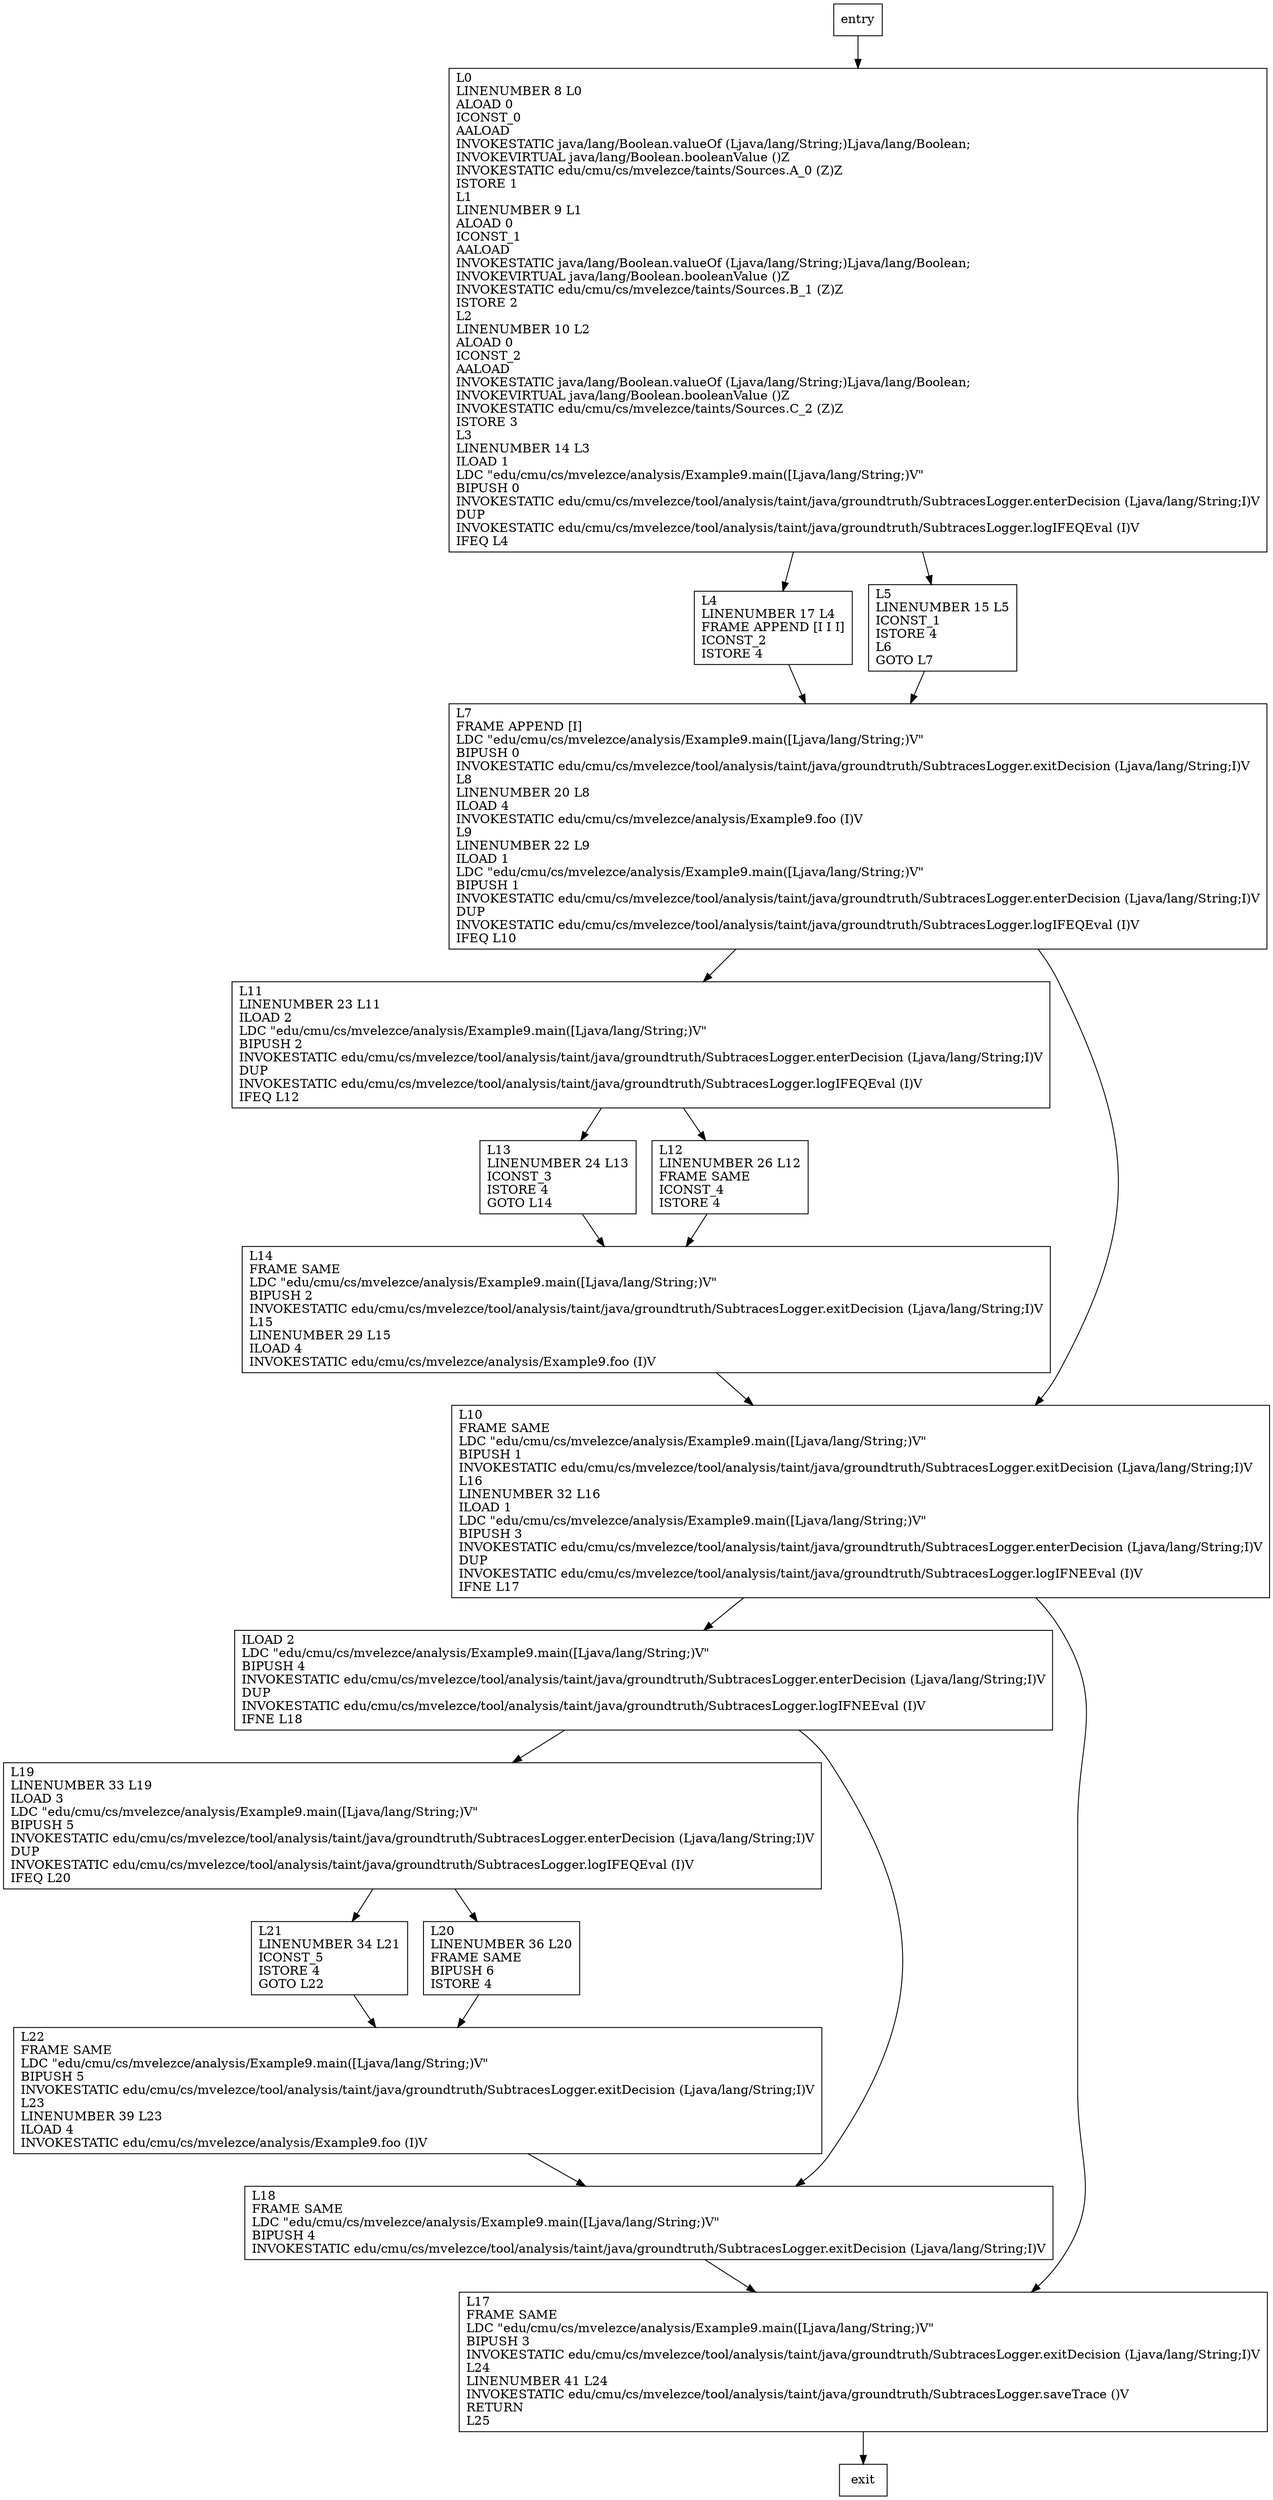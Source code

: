 digraph main {
node [shape=record];
1807159909 [label="ILOAD 2\lLDC \"edu/cmu/cs/mvelezce/analysis/Example9.main([Ljava/lang/String;)V\"\lBIPUSH 4\lINVOKESTATIC edu/cmu/cs/mvelezce/tool/analysis/taint/java/groundtruth/SubtracesLogger.enterDecision (Ljava/lang/String;I)V\lDUP\lINVOKESTATIC edu/cmu/cs/mvelezce/tool/analysis/taint/java/groundtruth/SubtracesLogger.logIFNEEval (I)V\lIFNE L18\l"];
1535482311 [label="L0\lLINENUMBER 8 L0\lALOAD 0\lICONST_0\lAALOAD\lINVOKESTATIC java/lang/Boolean.valueOf (Ljava/lang/String;)Ljava/lang/Boolean;\lINVOKEVIRTUAL java/lang/Boolean.booleanValue ()Z\lINVOKESTATIC edu/cmu/cs/mvelezce/taints/Sources.A_0 (Z)Z\lISTORE 1\lL1\lLINENUMBER 9 L1\lALOAD 0\lICONST_1\lAALOAD\lINVOKESTATIC java/lang/Boolean.valueOf (Ljava/lang/String;)Ljava/lang/Boolean;\lINVOKEVIRTUAL java/lang/Boolean.booleanValue ()Z\lINVOKESTATIC edu/cmu/cs/mvelezce/taints/Sources.B_1 (Z)Z\lISTORE 2\lL2\lLINENUMBER 10 L2\lALOAD 0\lICONST_2\lAALOAD\lINVOKESTATIC java/lang/Boolean.valueOf (Ljava/lang/String;)Ljava/lang/Boolean;\lINVOKEVIRTUAL java/lang/Boolean.booleanValue ()Z\lINVOKESTATIC edu/cmu/cs/mvelezce/taints/Sources.C_2 (Z)Z\lISTORE 3\lL3\lLINENUMBER 14 L3\lILOAD 1\lLDC \"edu/cmu/cs/mvelezce/analysis/Example9.main([Ljava/lang/String;)V\"\lBIPUSH 0\lINVOKESTATIC edu/cmu/cs/mvelezce/tool/analysis/taint/java/groundtruth/SubtracesLogger.enterDecision (Ljava/lang/String;I)V\lDUP\lINVOKESTATIC edu/cmu/cs/mvelezce/tool/analysis/taint/java/groundtruth/SubtracesLogger.logIFEQEval (I)V\lIFEQ L4\l"];
110770500 [label="L4\lLINENUMBER 17 L4\lFRAME APPEND [I I I]\lICONST_2\lISTORE 4\l"];
901225247 [label="L21\lLINENUMBER 34 L21\lICONST_5\lISTORE 4\lGOTO L22\l"];
375399219 [label="L13\lLINENUMBER 24 L13\lICONST_3\lISTORE 4\lGOTO L14\l"];
1233589293 [label="L7\lFRAME APPEND [I]\lLDC \"edu/cmu/cs/mvelezce/analysis/Example9.main([Ljava/lang/String;)V\"\lBIPUSH 0\lINVOKESTATIC edu/cmu/cs/mvelezce/tool/analysis/taint/java/groundtruth/SubtracesLogger.exitDecision (Ljava/lang/String;I)V\lL8\lLINENUMBER 20 L8\lILOAD 4\lINVOKESTATIC edu/cmu/cs/mvelezce/analysis/Example9.foo (I)V\lL9\lLINENUMBER 22 L9\lILOAD 1\lLDC \"edu/cmu/cs/mvelezce/analysis/Example9.main([Ljava/lang/String;)V\"\lBIPUSH 1\lINVOKESTATIC edu/cmu/cs/mvelezce/tool/analysis/taint/java/groundtruth/SubtracesLogger.enterDecision (Ljava/lang/String;I)V\lDUP\lINVOKESTATIC edu/cmu/cs/mvelezce/tool/analysis/taint/java/groundtruth/SubtracesLogger.logIFEQEval (I)V\lIFEQ L10\l"];
837409103 [label="L5\lLINENUMBER 15 L5\lICONST_1\lISTORE 4\lL6\lGOTO L7\l"];
1105683026 [label="L11\lLINENUMBER 23 L11\lILOAD 2\lLDC \"edu/cmu/cs/mvelezce/analysis/Example9.main([Ljava/lang/String;)V\"\lBIPUSH 2\lINVOKESTATIC edu/cmu/cs/mvelezce/tool/analysis/taint/java/groundtruth/SubtracesLogger.enterDecision (Ljava/lang/String;I)V\lDUP\lINVOKESTATIC edu/cmu/cs/mvelezce/tool/analysis/taint/java/groundtruth/SubtracesLogger.logIFEQEval (I)V\lIFEQ L12\l"];
114743324 [label="L14\lFRAME SAME\lLDC \"edu/cmu/cs/mvelezce/analysis/Example9.main([Ljava/lang/String;)V\"\lBIPUSH 2\lINVOKESTATIC edu/cmu/cs/mvelezce/tool/analysis/taint/java/groundtruth/SubtracesLogger.exitDecision (Ljava/lang/String;I)V\lL15\lLINENUMBER 29 L15\lILOAD 4\lINVOKESTATIC edu/cmu/cs/mvelezce/analysis/Example9.foo (I)V\l"];
1518876102 [label="L22\lFRAME SAME\lLDC \"edu/cmu/cs/mvelezce/analysis/Example9.main([Ljava/lang/String;)V\"\lBIPUSH 5\lINVOKESTATIC edu/cmu/cs/mvelezce/tool/analysis/taint/java/groundtruth/SubtracesLogger.exitDecision (Ljava/lang/String;I)V\lL23\lLINENUMBER 39 L23\lILOAD 4\lINVOKESTATIC edu/cmu/cs/mvelezce/analysis/Example9.foo (I)V\l"];
128403058 [label="L19\lLINENUMBER 33 L19\lILOAD 3\lLDC \"edu/cmu/cs/mvelezce/analysis/Example9.main([Ljava/lang/String;)V\"\lBIPUSH 5\lINVOKESTATIC edu/cmu/cs/mvelezce/tool/analysis/taint/java/groundtruth/SubtracesLogger.enterDecision (Ljava/lang/String;I)V\lDUP\lINVOKESTATIC edu/cmu/cs/mvelezce/tool/analysis/taint/java/groundtruth/SubtracesLogger.logIFEQEval (I)V\lIFEQ L20\l"];
1715504118 [label="L20\lLINENUMBER 36 L20\lFRAME SAME\lBIPUSH 6\lISTORE 4\l"];
1044117371 [label="L10\lFRAME SAME\lLDC \"edu/cmu/cs/mvelezce/analysis/Example9.main([Ljava/lang/String;)V\"\lBIPUSH 1\lINVOKESTATIC edu/cmu/cs/mvelezce/tool/analysis/taint/java/groundtruth/SubtracesLogger.exitDecision (Ljava/lang/String;I)V\lL16\lLINENUMBER 32 L16\lILOAD 1\lLDC \"edu/cmu/cs/mvelezce/analysis/Example9.main([Ljava/lang/String;)V\"\lBIPUSH 3\lINVOKESTATIC edu/cmu/cs/mvelezce/tool/analysis/taint/java/groundtruth/SubtracesLogger.enterDecision (Ljava/lang/String;I)V\lDUP\lINVOKESTATIC edu/cmu/cs/mvelezce/tool/analysis/taint/java/groundtruth/SubtracesLogger.logIFNEEval (I)V\lIFNE L17\l"];
931229350 [label="L18\lFRAME SAME\lLDC \"edu/cmu/cs/mvelezce/analysis/Example9.main([Ljava/lang/String;)V\"\lBIPUSH 4\lINVOKESTATIC edu/cmu/cs/mvelezce/tool/analysis/taint/java/groundtruth/SubtracesLogger.exitDecision (Ljava/lang/String;I)V\l"];
1731685294 [label="L12\lLINENUMBER 26 L12\lFRAME SAME\lICONST_4\lISTORE 4\l"];
2086260582 [label="L17\lFRAME SAME\lLDC \"edu/cmu/cs/mvelezce/analysis/Example9.main([Ljava/lang/String;)V\"\lBIPUSH 3\lINVOKESTATIC edu/cmu/cs/mvelezce/tool/analysis/taint/java/groundtruth/SubtracesLogger.exitDecision (Ljava/lang/String;I)V\lL24\lLINENUMBER 41 L24\lINVOKESTATIC edu/cmu/cs/mvelezce/tool/analysis/taint/java/groundtruth/SubtracesLogger.saveTrace ()V\lRETURN\lL25\l"];
entry;
exit;
1807159909 -> 128403058;
1807159909 -> 931229350;
1535482311 -> 110770500;
1535482311 -> 837409103;
110770500 -> 1233589293;
901225247 -> 1518876102;
375399219 -> 114743324;
entry -> 1535482311;
1233589293 -> 1105683026;
1233589293 -> 1044117371;
837409103 -> 1233589293;
1105683026 -> 375399219;
1105683026 -> 1731685294;
114743324 -> 1044117371;
1518876102 -> 931229350;
128403058 -> 901225247;
128403058 -> 1715504118;
1715504118 -> 1518876102;
1044117371 -> 1807159909;
1044117371 -> 2086260582;
931229350 -> 2086260582;
1731685294 -> 114743324;
2086260582 -> exit;
}

